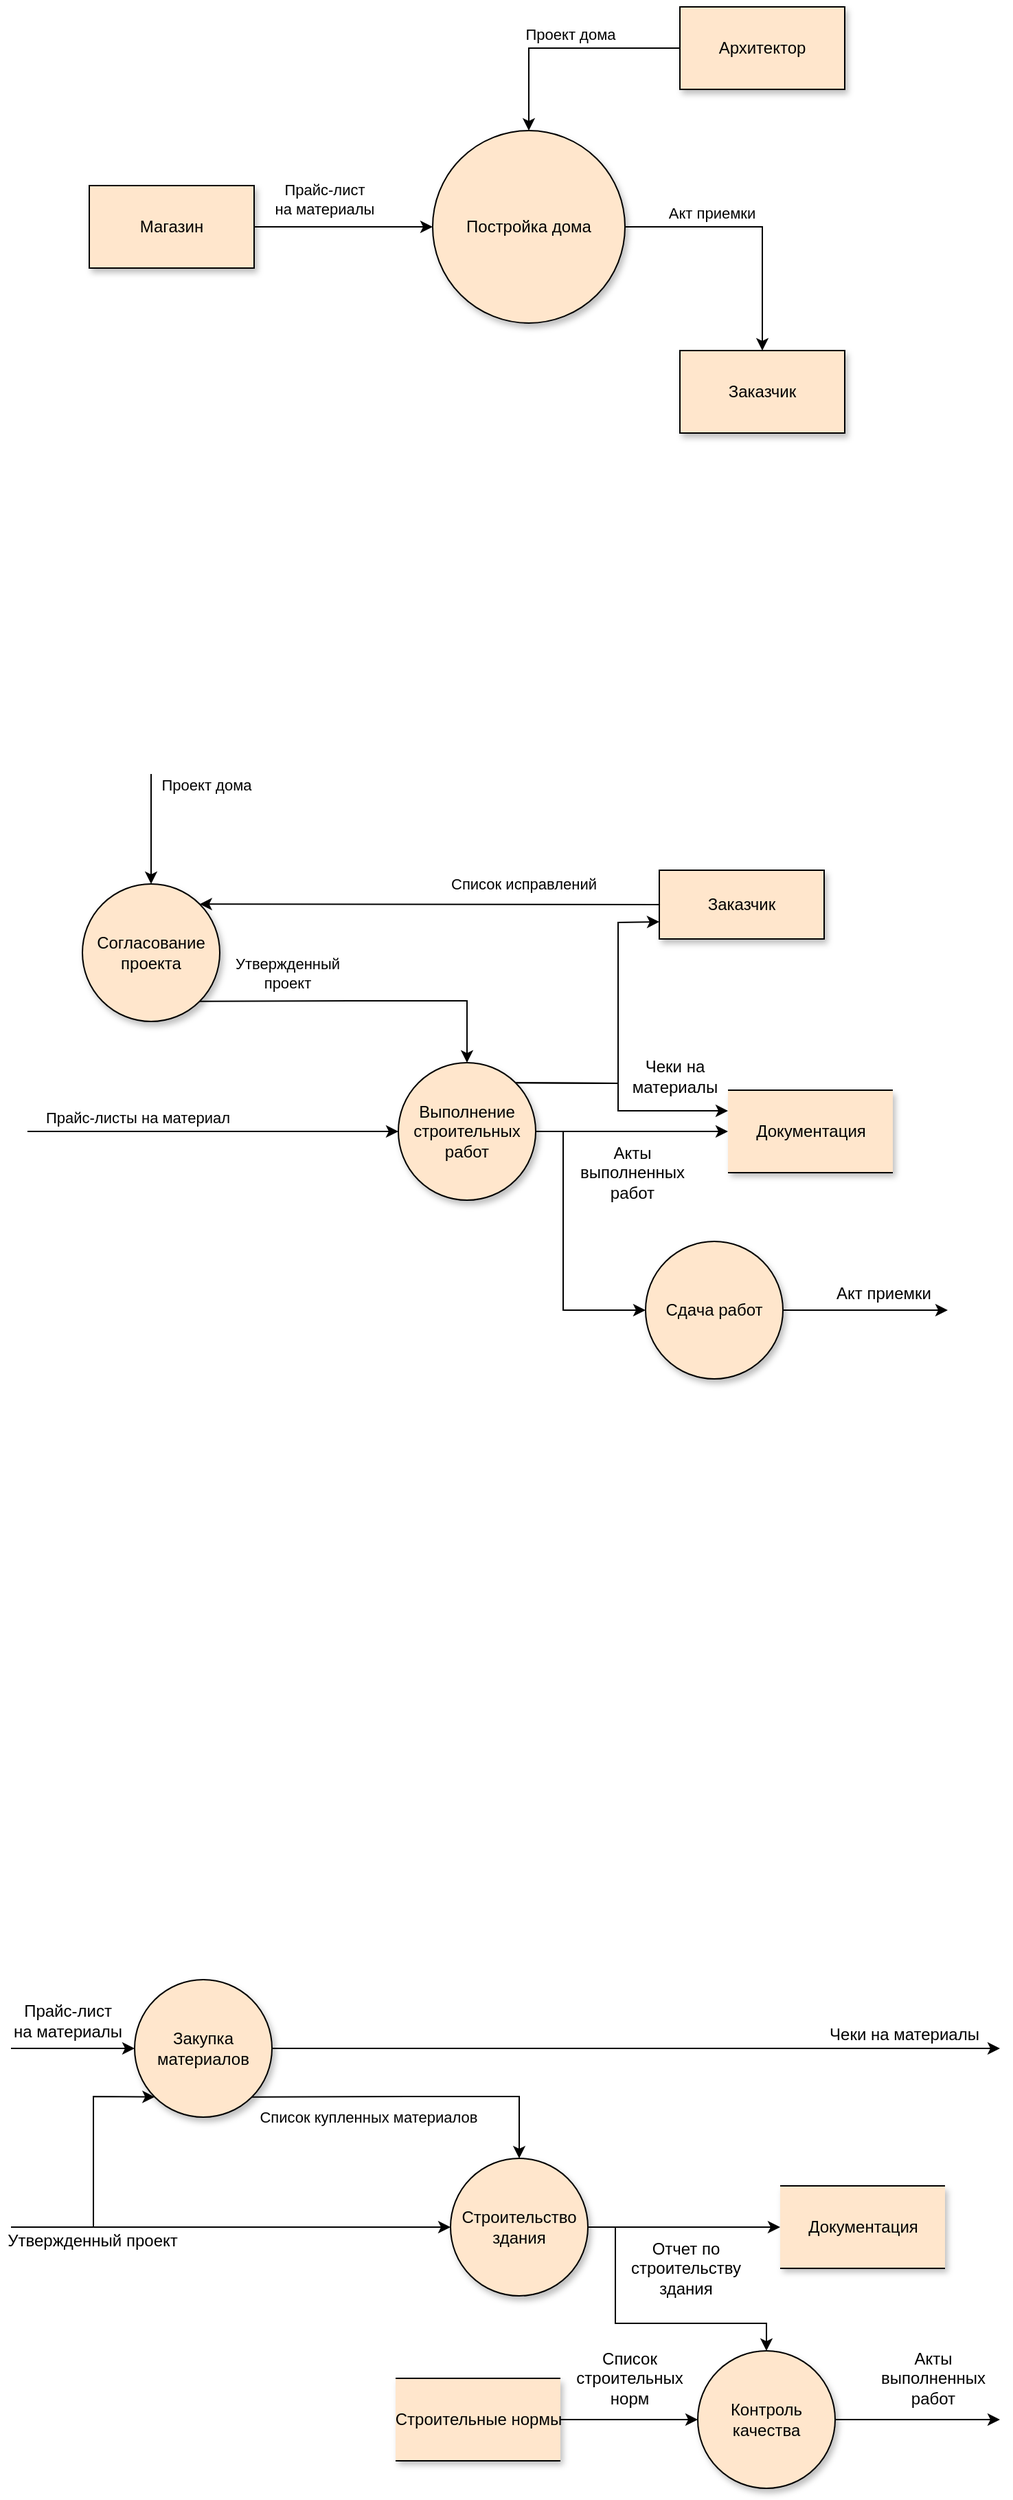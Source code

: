 <mxfile version="16.0.2" type="device"><diagram id="5P1_b3g_9JLCjwPKlb2h" name="Страница 1"><mxGraphModel dx="771" dy="1761" grid="0" gridSize="10" guides="1" tooltips="1" connect="1" arrows="1" fold="1" page="1" pageScale="1" pageWidth="1100" pageHeight="850" math="0" shadow="0"><root><mxCell id="0"/><mxCell id="1" parent="0"/><mxCell id="jf6-zvFy1AMg0RBCMX0a-2" value="Магазин" style="rounded=0;whiteSpace=wrap;html=1;shadow=1;fillColor=#ffe6cc;strokeColor=#000000;" vertex="1" parent="1"><mxGeometry x="260" y="-246" width="120" height="60" as="geometry"/></mxCell><mxCell id="jf6-zvFy1AMg0RBCMX0a-3" value="" style="endArrow=classic;html=1;rounded=0;exitX=1;exitY=0.5;exitDx=0;exitDy=0;entryX=0;entryY=0.5;entryDx=0;entryDy=0;" edge="1" parent="1" source="jf6-zvFy1AMg0RBCMX0a-2" target="jf6-zvFy1AMg0RBCMX0a-6"><mxGeometry width="50" height="50" relative="1" as="geometry"><mxPoint x="530" y="-206" as="sourcePoint"/><mxPoint x="510" y="-216" as="targetPoint"/></mxGeometry></mxCell><mxCell id="jf6-zvFy1AMg0RBCMX0a-4" value="Прайс-лист&lt;br&gt;на материалы" style="edgeLabel;html=1;align=center;verticalAlign=middle;resizable=0;points=[];" vertex="1" connectable="0" parent="jf6-zvFy1AMg0RBCMX0a-3"><mxGeometry x="-0.271" y="-3" relative="1" as="geometry"><mxPoint x="3" y="-23" as="offset"/></mxGeometry></mxCell><mxCell id="jf6-zvFy1AMg0RBCMX0a-5" value="Архитектор" style="rounded=0;whiteSpace=wrap;html=1;shadow=1;fillColor=#ffe6cc;strokeColor=#000000;" vertex="1" parent="1"><mxGeometry x="690" y="-376" width="120" height="60" as="geometry"/></mxCell><mxCell id="jf6-zvFy1AMg0RBCMX0a-6" value="Постройка дома" style="ellipse;whiteSpace=wrap;html=1;aspect=fixed;shadow=1;fillColor=#ffe6cc;strokeColor=#000000;" vertex="1" parent="1"><mxGeometry x="510" y="-286" width="140" height="140" as="geometry"/></mxCell><mxCell id="jf6-zvFy1AMg0RBCMX0a-7" value="" style="endArrow=classic;html=1;rounded=0;entryX=0.5;entryY=0;entryDx=0;entryDy=0;exitX=0;exitY=0.5;exitDx=0;exitDy=0;shadow=0;" edge="1" parent="1" source="jf6-zvFy1AMg0RBCMX0a-5" target="jf6-zvFy1AMg0RBCMX0a-6"><mxGeometry width="50" height="50" relative="1" as="geometry"><mxPoint x="480" y="-216" as="sourcePoint"/><mxPoint x="530" y="-266" as="targetPoint"/><Array as="points"><mxPoint x="580" y="-346"/></Array></mxGeometry></mxCell><mxCell id="jf6-zvFy1AMg0RBCMX0a-8" value="Проект дома" style="edgeLabel;html=1;align=center;verticalAlign=middle;resizable=0;points=[];" vertex="1" connectable="0" parent="jf6-zvFy1AMg0RBCMX0a-7"><mxGeometry x="-0.04" y="1" relative="1" as="geometry"><mxPoint x="1" y="-11" as="offset"/></mxGeometry></mxCell><mxCell id="jf6-zvFy1AMg0RBCMX0a-9" value="Заказчик" style="rounded=0;whiteSpace=wrap;html=1;shadow=1;fillColor=#ffe6cc;strokeColor=#000000;" vertex="1" parent="1"><mxGeometry x="690" y="-126" width="120" height="60" as="geometry"/></mxCell><mxCell id="jf6-zvFy1AMg0RBCMX0a-10" value="" style="endArrow=classic;html=1;rounded=0;shadow=0;exitX=1;exitY=0.5;exitDx=0;exitDy=0;entryX=0.5;entryY=0;entryDx=0;entryDy=0;" edge="1" parent="1" source="jf6-zvFy1AMg0RBCMX0a-6" target="jf6-zvFy1AMg0RBCMX0a-9"><mxGeometry width="50" height="50" relative="1" as="geometry"><mxPoint x="640" y="54" as="sourcePoint"/><mxPoint x="690" y="4" as="targetPoint"/><Array as="points"><mxPoint x="750" y="-216"/></Array></mxGeometry></mxCell><mxCell id="jf6-zvFy1AMg0RBCMX0a-11" value="Акт приемки" style="edgeLabel;html=1;align=center;verticalAlign=middle;resizable=0;points=[];" vertex="1" connectable="0" parent="jf6-zvFy1AMg0RBCMX0a-10"><mxGeometry x="-0.336" y="4" relative="1" as="geometry"><mxPoint y="-6" as="offset"/></mxGeometry></mxCell><mxCell id="jf6-zvFy1AMg0RBCMX0a-12" value="Согласование проекта" style="ellipse;whiteSpace=wrap;html=1;aspect=fixed;shadow=1;strokeColor=#000000;fillColor=#ffe6cc;" vertex="1" parent="1"><mxGeometry x="255" y="262" width="100" height="100" as="geometry"/></mxCell><mxCell id="jf6-zvFy1AMg0RBCMX0a-13" value="" style="endArrow=classic;html=1;rounded=0;shadow=0;entryX=0.5;entryY=0;entryDx=0;entryDy=0;" edge="1" parent="1" target="jf6-zvFy1AMg0RBCMX0a-12"><mxGeometry width="50" height="50" relative="1" as="geometry"><mxPoint x="305" y="182" as="sourcePoint"/><mxPoint x="555" y="322" as="targetPoint"/></mxGeometry></mxCell><mxCell id="jf6-zvFy1AMg0RBCMX0a-18" value="Проект дома" style="edgeLabel;html=1;align=center;verticalAlign=middle;resizable=0;points=[];" vertex="1" connectable="0" parent="jf6-zvFy1AMg0RBCMX0a-13"><mxGeometry x="-0.517" y="1" relative="1" as="geometry"><mxPoint x="39" y="-12" as="offset"/></mxGeometry></mxCell><mxCell id="jf6-zvFy1AMg0RBCMX0a-14" value="Выполнение строительных работ" style="ellipse;whiteSpace=wrap;html=1;aspect=fixed;shadow=1;fillColor=#ffe6cc;strokeColor=#000000;" vertex="1" parent="1"><mxGeometry x="485" y="392" width="100" height="100" as="geometry"/></mxCell><mxCell id="jf6-zvFy1AMg0RBCMX0a-15" value="Сдача работ" style="ellipse;whiteSpace=wrap;html=1;aspect=fixed;shadow=1;fillColor=#ffe6cc;strokeColor=#000000;" vertex="1" parent="1"><mxGeometry x="665" y="522" width="100" height="100" as="geometry"/></mxCell><mxCell id="jf6-zvFy1AMg0RBCMX0a-16" value="" style="endArrow=classic;html=1;rounded=0;shadow=0;exitX=1;exitY=1;exitDx=0;exitDy=0;entryX=0.5;entryY=0;entryDx=0;entryDy=0;" edge="1" parent="1" source="jf6-zvFy1AMg0RBCMX0a-12" target="jf6-zvFy1AMg0RBCMX0a-14"><mxGeometry width="50" height="50" relative="1" as="geometry"><mxPoint x="285" y="742" as="sourcePoint"/><mxPoint x="335" y="692" as="targetPoint"/><Array as="points"><mxPoint x="455" y="347"/><mxPoint x="535" y="347"/></Array></mxGeometry></mxCell><mxCell id="jf6-zvFy1AMg0RBCMX0a-17" value="Утвержденный&lt;br&gt;проект" style="edgeLabel;html=1;align=center;verticalAlign=middle;resizable=0;points=[];" vertex="1" connectable="0" parent="jf6-zvFy1AMg0RBCMX0a-16"><mxGeometry x="-0.475" y="1" relative="1" as="geometry"><mxPoint y="-19" as="offset"/></mxGeometry></mxCell><mxCell id="jf6-zvFy1AMg0RBCMX0a-19" value="" style="endArrow=classic;html=1;rounded=0;shadow=0;exitX=1;exitY=0.5;exitDx=0;exitDy=0;entryX=0;entryY=0.5;entryDx=0;entryDy=0;" edge="1" parent="1" source="jf6-zvFy1AMg0RBCMX0a-14" target="jf6-zvFy1AMg0RBCMX0a-15"><mxGeometry width="50" height="50" relative="1" as="geometry"><mxPoint x="565" y="642" as="sourcePoint"/><mxPoint x="615" y="592" as="targetPoint"/><Array as="points"><mxPoint x="605" y="442"/><mxPoint x="605" y="572"/></Array></mxGeometry></mxCell><mxCell id="jf6-zvFy1AMg0RBCMX0a-36" value="Акты&lt;br&gt;выполненных&lt;br&gt;работ" style="edgeLabel;html=1;align=center;verticalAlign=middle;resizable=0;points=[];fontSize=12;fontFamily=Helvetica;fontColor=default;" vertex="1" connectable="0" parent="jf6-zvFy1AMg0RBCMX0a-19"><mxGeometry x="-0.358" y="4" relative="1" as="geometry"><mxPoint x="46" y="-18" as="offset"/></mxGeometry></mxCell><mxCell id="jf6-zvFy1AMg0RBCMX0a-22" value="Заказчик" style="rounded=0;whiteSpace=wrap;html=1;shadow=1;strokeColor=#000000;strokeWidth=1;glass=0;sketch=0;fillColor=#ffe6cc;" vertex="1" parent="1"><mxGeometry x="675" y="252" width="120" height="50" as="geometry"/></mxCell><mxCell id="jf6-zvFy1AMg0RBCMX0a-24" value="" style="endArrow=classic;html=1;rounded=0;shadow=0;entryX=1;entryY=0;entryDx=0;entryDy=0;exitX=0;exitY=0.5;exitDx=0;exitDy=0;" edge="1" parent="1" source="jf6-zvFy1AMg0RBCMX0a-22" target="jf6-zvFy1AMg0RBCMX0a-12"><mxGeometry width="50" height="50" relative="1" as="geometry"><mxPoint x="635" y="277" as="sourcePoint"/><mxPoint x="575" y="272" as="targetPoint"/></mxGeometry></mxCell><mxCell id="jf6-zvFy1AMg0RBCMX0a-25" value="Список исправлений" style="edgeLabel;html=1;align=center;verticalAlign=middle;resizable=0;points=[];" vertex="1" connectable="0" parent="jf6-zvFy1AMg0RBCMX0a-24"><mxGeometry x="-0.349" y="-3" relative="1" as="geometry"><mxPoint x="10" y="-12" as="offset"/></mxGeometry></mxCell><mxCell id="jf6-zvFy1AMg0RBCMX0a-26" value="" style="endArrow=classic;html=1;rounded=0;shadow=0;entryX=0;entryY=0.5;entryDx=0;entryDy=0;" edge="1" parent="1" target="jf6-zvFy1AMg0RBCMX0a-14"><mxGeometry width="50" height="50" relative="1" as="geometry"><mxPoint x="215" y="442" as="sourcePoint"/><mxPoint x="475" y="562" as="targetPoint"/></mxGeometry></mxCell><mxCell id="jf6-zvFy1AMg0RBCMX0a-27" value="Прайс-листы на материал" style="edgeLabel;html=1;align=center;verticalAlign=middle;resizable=0;points=[];" vertex="1" connectable="0" parent="jf6-zvFy1AMg0RBCMX0a-26"><mxGeometry x="0.193" y="-4" relative="1" as="geometry"><mxPoint x="-81" y="-14" as="offset"/></mxGeometry></mxCell><mxCell id="jf6-zvFy1AMg0RBCMX0a-28" value="" style="endArrow=classic;html=1;rounded=0;shadow=0;exitX=1;exitY=0;exitDx=0;exitDy=0;entryX=0;entryY=0.75;entryDx=0;entryDy=0;" edge="1" parent="1" source="jf6-zvFy1AMg0RBCMX0a-14" target="jf6-zvFy1AMg0RBCMX0a-22"><mxGeometry width="50" height="50" relative="1" as="geometry"><mxPoint x="645" y="452" as="sourcePoint"/><mxPoint x="695" y="402" as="targetPoint"/><Array as="points"><mxPoint x="645" y="407"/><mxPoint x="645" y="290"/></Array></mxGeometry></mxCell><mxCell id="jf6-zvFy1AMg0RBCMX0a-31" value="" style="endArrow=classic;html=1;rounded=0;shadow=0;fontFamily=Helvetica;fontSize=12;fontColor=default;exitX=1;exitY=0.5;exitDx=0;exitDy=0;entryX=0;entryY=0.5;entryDx=0;entryDy=0;" edge="1" parent="1" source="jf6-zvFy1AMg0RBCMX0a-14" target="jf6-zvFy1AMg0RBCMX0a-33"><mxGeometry width="50" height="50" relative="1" as="geometry"><mxPoint x="485" y="612" as="sourcePoint"/><mxPoint x="641" y="459.5" as="targetPoint"/></mxGeometry></mxCell><mxCell id="jf6-zvFy1AMg0RBCMX0a-34" value="" style="endArrow=classic;html=1;rounded=0;shadow=0;fontFamily=Helvetica;fontSize=12;fontColor=default;entryX=0;entryY=0.25;entryDx=0;entryDy=0;exitX=1;exitY=0;exitDx=0;exitDy=0;" edge="1" parent="1" source="jf6-zvFy1AMg0RBCMX0a-14" target="jf6-zvFy1AMg0RBCMX0a-33"><mxGeometry width="50" height="50" relative="1" as="geometry"><mxPoint x="455" y="362" as="sourcePoint"/><mxPoint x="505" y="312" as="targetPoint"/><Array as="points"><mxPoint x="645" y="407"/><mxPoint x="645" y="427"/></Array></mxGeometry></mxCell><mxCell id="jf6-zvFy1AMg0RBCMX0a-35" value="Чеки на&lt;br&gt;материалы" style="edgeLabel;html=1;align=center;verticalAlign=middle;resizable=0;points=[];fontSize=12;fontFamily=Helvetica;fontColor=default;" vertex="1" connectable="0" parent="jf6-zvFy1AMg0RBCMX0a-34"><mxGeometry x="-0.679" relative="1" as="geometry"><mxPoint x="87" y="-5" as="offset"/></mxGeometry></mxCell><mxCell id="jf6-zvFy1AMg0RBCMX0a-42" value="" style="group" vertex="1" connectable="0" parent="1"><mxGeometry x="725" y="412" width="120" height="60" as="geometry"/></mxCell><mxCell id="jf6-zvFy1AMg0RBCMX0a-33" value="Документация" style="rounded=0;whiteSpace=nowrap;html=1;shadow=1;fontFamily=Helvetica;fontSize=12;fontColor=default;strokeColor=none;fillColor=#ffe6cc;gradientColor=none;glass=0;sketch=0;strokeWidth=1;perimeterSpacing=0;" vertex="1" parent="jf6-zvFy1AMg0RBCMX0a-42"><mxGeometry width="120" height="60" as="geometry"/></mxCell><mxCell id="jf6-zvFy1AMg0RBCMX0a-38" value="" style="endArrow=none;html=1;rounded=0;shadow=0;fontFamily=Helvetica;fontSize=12;fontColor=default;entryX=1;entryY=1;entryDx=0;entryDy=0;exitX=0;exitY=1;exitDx=0;exitDy=0;strokeWidth=1;" edge="1" parent="jf6-zvFy1AMg0RBCMX0a-42" source="jf6-zvFy1AMg0RBCMX0a-33" target="jf6-zvFy1AMg0RBCMX0a-33"><mxGeometry width="50" height="50" relative="1" as="geometry"><mxPoint x="-190" y="120" as="sourcePoint"/><mxPoint x="-140" y="70" as="targetPoint"/></mxGeometry></mxCell><mxCell id="jf6-zvFy1AMg0RBCMX0a-39" value="" style="endArrow=none;html=1;rounded=0;shadow=0;fontFamily=Helvetica;fontSize=12;fontColor=default;exitX=0;exitY=0;exitDx=0;exitDy=0;entryX=1;entryY=0;entryDx=0;entryDy=0;strokeWidth=1;" edge="1" parent="jf6-zvFy1AMg0RBCMX0a-42" source="jf6-zvFy1AMg0RBCMX0a-33" target="jf6-zvFy1AMg0RBCMX0a-33"><mxGeometry width="50" height="50" relative="1" as="geometry"><mxPoint y="50" as="sourcePoint"/><mxPoint x="120" y="50" as="targetPoint"/><Array as="points"><mxPoint x="60"/></Array></mxGeometry></mxCell><mxCell id="jf6-zvFy1AMg0RBCMX0a-47" value="" style="endArrow=classic;html=1;rounded=0;shadow=0;fontFamily=Helvetica;fontSize=12;fontColor=default;strokeWidth=1;exitX=1;exitY=0.5;exitDx=0;exitDy=0;" edge="1" parent="1" source="jf6-zvFy1AMg0RBCMX0a-15"><mxGeometry width="50" height="50" relative="1" as="geometry"><mxPoint x="665" y="772" as="sourcePoint"/><mxPoint x="885" y="572" as="targetPoint"/></mxGeometry></mxCell><mxCell id="jf6-zvFy1AMg0RBCMX0a-48" value="Акт приемки" style="edgeLabel;html=1;align=center;verticalAlign=middle;resizable=0;points=[];fontSize=12;fontFamily=Helvetica;fontColor=default;" vertex="1" connectable="0" parent="jf6-zvFy1AMg0RBCMX0a-47"><mxGeometry x="-0.593" y="-1" relative="1" as="geometry"><mxPoint x="48" y="-13" as="offset"/></mxGeometry></mxCell><mxCell id="jf6-zvFy1AMg0RBCMX0a-49" value="Закупка материалов" style="ellipse;whiteSpace=wrap;html=1;aspect=fixed;shadow=1;strokeColor=#000000;fillColor=#ffe6cc;" vertex="1" parent="1"><mxGeometry x="293" y="1059" width="100" height="100" as="geometry"/></mxCell><mxCell id="jf6-zvFy1AMg0RBCMX0a-52" value="Строительство здания" style="ellipse;whiteSpace=wrap;html=1;aspect=fixed;shadow=1;fillColor=#ffe6cc;strokeColor=#000000;" vertex="1" parent="1"><mxGeometry x="523" y="1189" width="100" height="100" as="geometry"/></mxCell><mxCell id="jf6-zvFy1AMg0RBCMX0a-53" value="Контроль качества" style="ellipse;whiteSpace=wrap;html=1;aspect=fixed;shadow=1;fillColor=#ffe6cc;strokeColor=#000000;" vertex="1" parent="1"><mxGeometry x="703" y="1329" width="100" height="100" as="geometry"/></mxCell><mxCell id="jf6-zvFy1AMg0RBCMX0a-54" value="" style="endArrow=classic;html=1;rounded=0;shadow=0;exitX=1;exitY=1;exitDx=0;exitDy=0;entryX=0.5;entryY=0;entryDx=0;entryDy=0;" edge="1" parent="1" source="jf6-zvFy1AMg0RBCMX0a-49" target="jf6-zvFy1AMg0RBCMX0a-52"><mxGeometry width="50" height="50" relative="1" as="geometry"><mxPoint x="323" y="1539" as="sourcePoint"/><mxPoint x="373" y="1489" as="targetPoint"/><Array as="points"><mxPoint x="493" y="1144"/><mxPoint x="573" y="1144"/></Array></mxGeometry></mxCell><mxCell id="jf6-zvFy1AMg0RBCMX0a-55" value="Список купленных материалов" style="edgeLabel;html=1;align=center;verticalAlign=middle;resizable=0;points=[];" vertex="1" connectable="0" parent="jf6-zvFy1AMg0RBCMX0a-54"><mxGeometry x="-0.475" y="1" relative="1" as="geometry"><mxPoint x="21" y="16" as="offset"/></mxGeometry></mxCell><mxCell id="jf6-zvFy1AMg0RBCMX0a-56" value="" style="endArrow=classic;html=1;rounded=0;shadow=0;exitX=1;exitY=0.5;exitDx=0;exitDy=0;entryX=0.5;entryY=0;entryDx=0;entryDy=0;" edge="1" parent="1" source="jf6-zvFy1AMg0RBCMX0a-52" target="jf6-zvFy1AMg0RBCMX0a-53"><mxGeometry width="50" height="50" relative="1" as="geometry"><mxPoint x="603" y="1439" as="sourcePoint"/><mxPoint x="653" y="1389" as="targetPoint"/><Array as="points"><mxPoint x="643" y="1239"/><mxPoint x="643" y="1309"/><mxPoint x="753" y="1309"/></Array></mxGeometry></mxCell><mxCell id="jf6-zvFy1AMg0RBCMX0a-64" value="" style="endArrow=classic;html=1;rounded=0;shadow=0;fontFamily=Helvetica;fontSize=12;fontColor=default;exitX=1;exitY=0.5;exitDx=0;exitDy=0;entryX=0;entryY=0.5;entryDx=0;entryDy=0;" edge="1" parent="1" source="jf6-zvFy1AMg0RBCMX0a-52" target="jf6-zvFy1AMg0RBCMX0a-68"><mxGeometry width="50" height="50" relative="1" as="geometry"><mxPoint x="523" y="1409" as="sourcePoint"/><mxPoint x="679" y="1256.5" as="targetPoint"/></mxGeometry></mxCell><mxCell id="jf6-zvFy1AMg0RBCMX0a-78" value="Отчет по&lt;br&gt;строительству&lt;br&gt;здания" style="edgeLabel;html=1;align=center;verticalAlign=middle;resizable=0;points=[];fontSize=12;fontFamily=Helvetica;fontColor=default;" vertex="1" connectable="0" parent="jf6-zvFy1AMg0RBCMX0a-64"><mxGeometry x="-0.381" y="4" relative="1" as="geometry"><mxPoint x="27" y="34" as="offset"/></mxGeometry></mxCell><mxCell id="jf6-zvFy1AMg0RBCMX0a-67" value="" style="group" vertex="1" connectable="0" parent="1"><mxGeometry x="763" y="1209" width="120" height="60" as="geometry"/></mxCell><mxCell id="jf6-zvFy1AMg0RBCMX0a-68" value="Документация" style="rounded=0;whiteSpace=nowrap;html=1;shadow=1;fontFamily=Helvetica;fontSize=12;fontColor=default;strokeColor=none;fillColor=#ffe6cc;gradientColor=none;glass=0;sketch=0;strokeWidth=1;perimeterSpacing=0;" vertex="1" parent="jf6-zvFy1AMg0RBCMX0a-67"><mxGeometry width="120" height="60" as="geometry"/></mxCell><mxCell id="jf6-zvFy1AMg0RBCMX0a-69" value="" style="endArrow=none;html=1;rounded=0;shadow=0;fontFamily=Helvetica;fontSize=12;fontColor=default;entryX=1;entryY=1;entryDx=0;entryDy=0;exitX=0;exitY=1;exitDx=0;exitDy=0;strokeWidth=1;" edge="1" parent="jf6-zvFy1AMg0RBCMX0a-67" source="jf6-zvFy1AMg0RBCMX0a-68" target="jf6-zvFy1AMg0RBCMX0a-68"><mxGeometry width="50" height="50" relative="1" as="geometry"><mxPoint x="-190" y="120" as="sourcePoint"/><mxPoint x="-140" y="70" as="targetPoint"/></mxGeometry></mxCell><mxCell id="jf6-zvFy1AMg0RBCMX0a-70" value="" style="endArrow=none;html=1;rounded=0;shadow=0;fontFamily=Helvetica;fontSize=12;fontColor=default;exitX=0;exitY=0;exitDx=0;exitDy=0;entryX=1;entryY=0;entryDx=0;entryDy=0;strokeWidth=1;" edge="1" parent="jf6-zvFy1AMg0RBCMX0a-67" source="jf6-zvFy1AMg0RBCMX0a-68" target="jf6-zvFy1AMg0RBCMX0a-68"><mxGeometry width="50" height="50" relative="1" as="geometry"><mxPoint y="50" as="sourcePoint"/><mxPoint x="120" y="50" as="targetPoint"/><Array as="points"><mxPoint x="60"/></Array></mxGeometry></mxCell><mxCell id="jf6-zvFy1AMg0RBCMX0a-71" value="" style="endArrow=classic;html=1;rounded=0;shadow=0;fontFamily=Helvetica;fontSize=12;fontColor=default;strokeWidth=1;exitX=1;exitY=0.5;exitDx=0;exitDy=0;" edge="1" parent="1" source="jf6-zvFy1AMg0RBCMX0a-53"><mxGeometry width="50" height="50" relative="1" as="geometry"><mxPoint x="703" y="1569" as="sourcePoint"/><mxPoint x="923" y="1379" as="targetPoint"/></mxGeometry></mxCell><mxCell id="jf6-zvFy1AMg0RBCMX0a-72" value="Акты&lt;br&gt;выполненных&lt;br&gt;работ" style="edgeLabel;html=1;align=center;verticalAlign=middle;resizable=0;points=[];fontSize=12;fontFamily=Helvetica;fontColor=default;" vertex="1" connectable="0" parent="jf6-zvFy1AMg0RBCMX0a-71"><mxGeometry x="-0.593" y="-1" relative="1" as="geometry"><mxPoint x="46" y="-31" as="offset"/></mxGeometry></mxCell><mxCell id="jf6-zvFy1AMg0RBCMX0a-73" value="" style="endArrow=classic;html=1;rounded=0;shadow=0;fontFamily=Helvetica;fontSize=12;fontColor=default;strokeWidth=1;entryX=0;entryY=0.5;entryDx=0;entryDy=0;" edge="1" parent="1" target="jf6-zvFy1AMg0RBCMX0a-49"><mxGeometry width="50" height="50" relative="1" as="geometry"><mxPoint x="203" y="1109" as="sourcePoint"/><mxPoint x="233" y="1229" as="targetPoint"/></mxGeometry></mxCell><mxCell id="jf6-zvFy1AMg0RBCMX0a-74" value="Прайс-лист&lt;br&gt;на материалы" style="edgeLabel;html=1;align=center;verticalAlign=middle;resizable=0;points=[];fontSize=12;fontFamily=Helvetica;fontColor=default;" vertex="1" connectable="0" parent="jf6-zvFy1AMg0RBCMX0a-73"><mxGeometry x="0.615" y="2" relative="1" as="geometry"><mxPoint x="-32" y="-18" as="offset"/></mxGeometry></mxCell><mxCell id="jf6-zvFy1AMg0RBCMX0a-75" value="" style="endArrow=classic;html=1;rounded=0;shadow=0;fontFamily=Helvetica;fontSize=12;fontColor=default;strokeWidth=1;entryX=0;entryY=0.5;entryDx=0;entryDy=0;" edge="1" parent="1" target="jf6-zvFy1AMg0RBCMX0a-52"><mxGeometry width="50" height="50" relative="1" as="geometry"><mxPoint x="203" y="1239" as="sourcePoint"/><mxPoint x="333" y="1259" as="targetPoint"/></mxGeometry></mxCell><mxCell id="jf6-zvFy1AMg0RBCMX0a-77" value="Утвержденный проект" style="edgeLabel;html=1;align=center;verticalAlign=middle;resizable=0;points=[];fontSize=12;fontFamily=Helvetica;fontColor=default;rotation=0;" vertex="1" connectable="0" parent="jf6-zvFy1AMg0RBCMX0a-75"><mxGeometry x="-0.412" y="3" relative="1" as="geometry"><mxPoint x="-35" y="13" as="offset"/></mxGeometry></mxCell><mxCell id="jf6-zvFy1AMg0RBCMX0a-76" value="" style="endArrow=classic;html=1;rounded=0;shadow=0;fontFamily=Helvetica;fontSize=12;fontColor=default;strokeWidth=1;entryX=0;entryY=1;entryDx=0;entryDy=0;" edge="1" parent="1" target="jf6-zvFy1AMg0RBCMX0a-49"><mxGeometry width="50" height="50" relative="1" as="geometry"><mxPoint x="203" y="1239" as="sourcePoint"/><mxPoint x="383" y="1189" as="targetPoint"/><Array as="points"><mxPoint x="263" y="1239"/><mxPoint x="263" y="1144"/></Array></mxGeometry></mxCell><mxCell id="jf6-zvFy1AMg0RBCMX0a-79" value="" style="group" vertex="1" connectable="0" parent="1"><mxGeometry x="483" y="1349" width="120" height="60" as="geometry"/></mxCell><mxCell id="jf6-zvFy1AMg0RBCMX0a-80" value="Строительные нормы" style="rounded=0;whiteSpace=nowrap;html=1;shadow=1;fontFamily=Helvetica;fontSize=12;fontColor=default;strokeColor=none;fillColor=#ffe6cc;gradientColor=none;glass=0;sketch=0;strokeWidth=1;perimeterSpacing=0;" vertex="1" parent="jf6-zvFy1AMg0RBCMX0a-79"><mxGeometry width="120" height="60" as="geometry"/></mxCell><mxCell id="jf6-zvFy1AMg0RBCMX0a-81" value="" style="endArrow=none;html=1;rounded=0;shadow=0;fontFamily=Helvetica;fontSize=12;fontColor=default;entryX=1;entryY=1;entryDx=0;entryDy=0;exitX=0;exitY=1;exitDx=0;exitDy=0;strokeWidth=1;" edge="1" parent="jf6-zvFy1AMg0RBCMX0a-79" source="jf6-zvFy1AMg0RBCMX0a-80" target="jf6-zvFy1AMg0RBCMX0a-80"><mxGeometry width="50" height="50" relative="1" as="geometry"><mxPoint x="-190" y="120" as="sourcePoint"/><mxPoint x="-140" y="70" as="targetPoint"/></mxGeometry></mxCell><mxCell id="jf6-zvFy1AMg0RBCMX0a-82" value="" style="endArrow=none;html=1;rounded=0;shadow=0;fontFamily=Helvetica;fontSize=12;fontColor=default;exitX=0;exitY=0;exitDx=0;exitDy=0;entryX=1;entryY=0;entryDx=0;entryDy=0;strokeWidth=1;" edge="1" parent="jf6-zvFy1AMg0RBCMX0a-79" source="jf6-zvFy1AMg0RBCMX0a-80" target="jf6-zvFy1AMg0RBCMX0a-80"><mxGeometry width="50" height="50" relative="1" as="geometry"><mxPoint y="50" as="sourcePoint"/><mxPoint x="120" y="50" as="targetPoint"/><Array as="points"><mxPoint x="60"/></Array></mxGeometry></mxCell><mxCell id="jf6-zvFy1AMg0RBCMX0a-83" value="" style="endArrow=classic;html=1;rounded=0;shadow=0;fontFamily=Helvetica;fontSize=12;fontColor=default;strokeWidth=1;exitX=1;exitY=0.5;exitDx=0;exitDy=0;entryX=0;entryY=0.5;entryDx=0;entryDy=0;" edge="1" parent="1" source="jf6-zvFy1AMg0RBCMX0a-80" target="jf6-zvFy1AMg0RBCMX0a-53"><mxGeometry width="50" height="50" relative="1" as="geometry"><mxPoint x="673" y="1459" as="sourcePoint"/><mxPoint x="723" y="1409" as="targetPoint"/></mxGeometry></mxCell><mxCell id="jf6-zvFy1AMg0RBCMX0a-84" value="Список&lt;br&gt;строительных&lt;br&gt;норм" style="edgeLabel;html=1;align=center;verticalAlign=middle;resizable=0;points=[];fontSize=12;fontFamily=Helvetica;fontColor=default;" vertex="1" connectable="0" parent="jf6-zvFy1AMg0RBCMX0a-83"><mxGeometry x="-0.238" relative="1" as="geometry"><mxPoint x="12" y="-30" as="offset"/></mxGeometry></mxCell><mxCell id="jf6-zvFy1AMg0RBCMX0a-85" value="" style="endArrow=classic;html=1;rounded=0;shadow=0;fontFamily=Helvetica;fontSize=12;fontColor=default;strokeWidth=1;exitX=1;exitY=0.5;exitDx=0;exitDy=0;" edge="1" parent="1" source="jf6-zvFy1AMg0RBCMX0a-49"><mxGeometry width="50" height="50" relative="1" as="geometry"><mxPoint x="553" y="1119" as="sourcePoint"/><mxPoint x="923" y="1109" as="targetPoint"/></mxGeometry></mxCell><mxCell id="jf6-zvFy1AMg0RBCMX0a-86" value="Чеки на материалы" style="edgeLabel;html=1;align=center;verticalAlign=middle;resizable=0;points=[];fontSize=12;fontFamily=Helvetica;fontColor=default;" vertex="1" connectable="0" parent="jf6-zvFy1AMg0RBCMX0a-85"><mxGeometry x="0.725" y="-2" relative="1" as="geometry"><mxPoint x="3" y="-12" as="offset"/></mxGeometry></mxCell></root></mxGraphModel></diagram></mxfile>